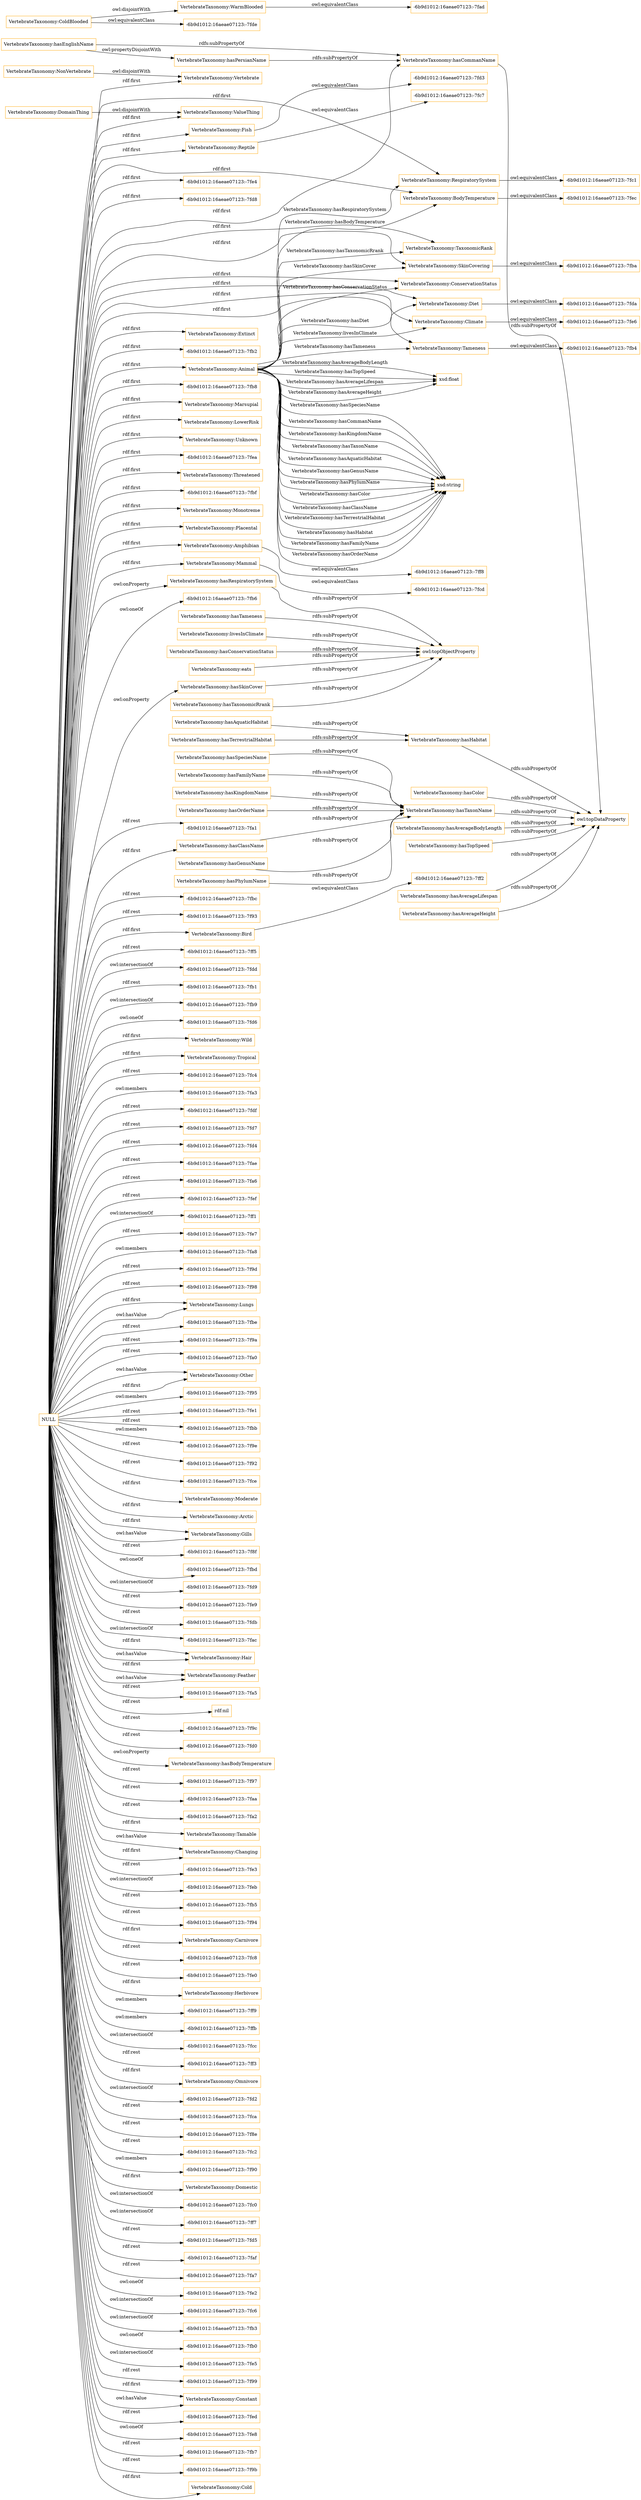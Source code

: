 digraph ar2dtool_diagram { 
rankdir=LR;
size="1501"
node [shape = rectangle, color="orange"]; "VertebrateTaxonomy:Fish" "VertebrateTaxonomy:Reptile" "-6b9d1012:16aeae07123:-7fb4" "-6b9d1012:16aeae07123:-7fc1" "-6b9d1012:16aeae07123:-7fe4" "-6b9d1012:16aeae07123:-7fd3" "-6b9d1012:16aeae07123:-7fd8" "VertebrateTaxonomy:Tameness" "VertebrateTaxonomy:Extinct" "-6b9d1012:16aeae07123:-7fb2" "VertebrateTaxonomy:Amphibian" "VertebrateTaxonomy:DomainThing" "-6b9d1012:16aeae07123:-7fb8" "VertebrateTaxonomy:Marsupial" "-6b9d1012:16aeae07123:-7fda" "-6b9d1012:16aeae07123:-7fec" "VertebrateTaxonomy:RespiratorySystem" "VertebrateTaxonomy:Animal" "VertebrateTaxonomy:LowerRisk" "VertebrateTaxonomy:Unknown" "VertebrateTaxonomy:WarmBlooded" "-6b9d1012:16aeae07123:-7fea" "-6b9d1012:16aeae07123:-7ff2" "-6b9d1012:16aeae07123:-7fcd" "VertebrateTaxonomy:TaxonomicRank" "-6b9d1012:16aeae07123:-7fde" "VertebrateTaxonomy:Threatened" "VertebrateTaxonomy:BodyTemperature" "-6b9d1012:16aeae07123:-7fba" "-6b9d1012:16aeae07123:-7fbf" "VertebrateTaxonomy:ConservationStatus" "VertebrateTaxonomy:Monotreme" "VertebrateTaxonomy:SkinCovering" "VertebrateTaxonomy:Placental" "VertebrateTaxonomy:Mammal" "VertebrateTaxonomy:Vertebrate" "VertebrateTaxonomy:Bird" "-6b9d1012:16aeae07123:-7ff8" "VertebrateTaxonomy:ColdBlooded" "VertebrateTaxonomy:Diet" "-6b9d1012:16aeae07123:-7fad" "VertebrateTaxonomy:Climate" "-6b9d1012:16aeae07123:-7fc7" "VertebrateTaxonomy:NonVertebrate" "VertebrateTaxonomy:ValueThing" "-6b9d1012:16aeae07123:-7fe6" ; /*classes style*/
	"VertebrateTaxonomy:hasAverageHeight" -> "owl:topDataProperty" [ label = "rdfs:subPropertyOf" ];
	"VertebrateTaxonomy:hasHabitat" -> "owl:topDataProperty" [ label = "rdfs:subPropertyOf" ];
	"VertebrateTaxonomy:hasTaxonomicRrank" -> "owl:topObjectProperty" [ label = "rdfs:subPropertyOf" ];
	"VertebrateTaxonomy:Climate" -> "-6b9d1012:16aeae07123:-7fe6" [ label = "owl:equivalentClass" ];
	"VertebrateTaxonomy:Tameness" -> "-6b9d1012:16aeae07123:-7fb4" [ label = "owl:equivalentClass" ];
	"VertebrateTaxonomy:hasColor" -> "owl:topDataProperty" [ label = "rdfs:subPropertyOf" ];
	"VertebrateTaxonomy:hasAquaticHabitat" -> "VertebrateTaxonomy:hasHabitat" [ label = "rdfs:subPropertyOf" ];
	"VertebrateTaxonomy:hasGenusName" -> "VertebrateTaxonomy:hasTaxonName" [ label = "rdfs:subPropertyOf" ];
	"VertebrateTaxonomy:hasSkinCover" -> "owl:topObjectProperty" [ label = "rdfs:subPropertyOf" ];
	"VertebrateTaxonomy:NonVertebrate" -> "VertebrateTaxonomy:Vertebrate" [ label = "owl:disjointWith" ];
	"VertebrateTaxonomy:hasAverageBodyLength" -> "owl:topDataProperty" [ label = "rdfs:subPropertyOf" ];
	"VertebrateTaxonomy:hasPhylumName" -> "VertebrateTaxonomy:hasTaxonName" [ label = "rdfs:subPropertyOf" ];
	"VertebrateTaxonomy:ColdBlooded" -> "VertebrateTaxonomy:WarmBlooded" [ label = "owl:disjointWith" ];
	"VertebrateTaxonomy:ColdBlooded" -> "-6b9d1012:16aeae07123:-7fde" [ label = "owl:equivalentClass" ];
	"VertebrateTaxonomy:WarmBlooded" -> "-6b9d1012:16aeae07123:-7fad" [ label = "owl:equivalentClass" ];
	"VertebrateTaxonomy:hasSpeciesName" -> "VertebrateTaxonomy:hasTaxonName" [ label = "rdfs:subPropertyOf" ];
	"VertebrateTaxonomy:DomainThing" -> "VertebrateTaxonomy:ValueThing" [ label = "owl:disjointWith" ];
	"VertebrateTaxonomy:hasEnglishName" -> "VertebrateTaxonomy:hasPersianName" [ label = "owl:propertyDisjointWith" ];
	"VertebrateTaxonomy:hasEnglishName" -> "VertebrateTaxonomy:hasCommanName" [ label = "rdfs:subPropertyOf" ];
	"VertebrateTaxonomy:hasTameness" -> "owl:topObjectProperty" [ label = "rdfs:subPropertyOf" ];
	"VertebrateTaxonomy:Diet" -> "-6b9d1012:16aeae07123:-7fda" [ label = "owl:equivalentClass" ];
	"VertebrateTaxonomy:hasTopSpeed" -> "owl:topDataProperty" [ label = "rdfs:subPropertyOf" ];
	"VertebrateTaxonomy:hasPersianName" -> "VertebrateTaxonomy:hasCommanName" [ label = "rdfs:subPropertyOf" ];
	"VertebrateTaxonomy:hasRespiratorySystem" -> "owl:topObjectProperty" [ label = "rdfs:subPropertyOf" ];
	"VertebrateTaxonomy:hasFamilyName" -> "VertebrateTaxonomy:hasTaxonName" [ label = "rdfs:subPropertyOf" ];
	"VertebrateTaxonomy:BodyTemperature" -> "-6b9d1012:16aeae07123:-7fec" [ label = "owl:equivalentClass" ];
	"VertebrateTaxonomy:RespiratorySystem" -> "-6b9d1012:16aeae07123:-7fc1" [ label = "owl:equivalentClass" ];
	"VertebrateTaxonomy:Bird" -> "-6b9d1012:16aeae07123:-7ff2" [ label = "owl:equivalentClass" ];
	"NULL" -> "-6b9d1012:16aeae07123:-7ff5" [ label = "rdf:rest" ];
	"NULL" -> "-6b9d1012:16aeae07123:-7fdd" [ label = "owl:intersectionOf" ];
	"NULL" -> "VertebrateTaxonomy:Fish" [ label = "rdf:first" ];
	"NULL" -> "-6b9d1012:16aeae07123:-7fb1" [ label = "rdf:rest" ];
	"NULL" -> "-6b9d1012:16aeae07123:-7fb8" [ label = "rdf:first" ];
	"NULL" -> "-6b9d1012:16aeae07123:-7fb9" [ label = "owl:intersectionOf" ];
	"NULL" -> "VertebrateTaxonomy:Diet" [ label = "rdf:first" ];
	"NULL" -> "-6b9d1012:16aeae07123:-7fd6" [ label = "owl:oneOf" ];
	"NULL" -> "VertebrateTaxonomy:Wild" [ label = "rdf:first" ];
	"NULL" -> "VertebrateTaxonomy:Tropical" [ label = "rdf:first" ];
	"NULL" -> "-6b9d1012:16aeae07123:-7fc4" [ label = "rdf:rest" ];
	"NULL" -> "VertebrateTaxonomy:Animal" [ label = "rdf:first" ];
	"NULL" -> "-6b9d1012:16aeae07123:-7fa3" [ label = "owl:members" ];
	"NULL" -> "-6b9d1012:16aeae07123:-7fdf" [ label = "rdf:rest" ];
	"NULL" -> "-6b9d1012:16aeae07123:-7fd7" [ label = "rdf:rest" ];
	"NULL" -> "VertebrateTaxonomy:Vertebrate" [ label = "rdf:first" ];
	"NULL" -> "-6b9d1012:16aeae07123:-7fd4" [ label = "rdf:rest" ];
	"NULL" -> "-6b9d1012:16aeae07123:-7fae" [ label = "rdf:rest" ];
	"NULL" -> "-6b9d1012:16aeae07123:-7fa6" [ label = "rdf:rest" ];
	"NULL" -> "-6b9d1012:16aeae07123:-7fef" [ label = "rdf:rest" ];
	"NULL" -> "VertebrateTaxonomy:RespiratorySystem" [ label = "rdf:first" ];
	"NULL" -> "-6b9d1012:16aeae07123:-7ff1" [ label = "owl:intersectionOf" ];
	"NULL" -> "-6b9d1012:16aeae07123:-7fe7" [ label = "rdf:rest" ];
	"NULL" -> "-6b9d1012:16aeae07123:-7fa8" [ label = "owl:members" ];
	"NULL" -> "-6b9d1012:16aeae07123:-7f9d" [ label = "rdf:rest" ];
	"NULL" -> "-6b9d1012:16aeae07123:-7f98" [ label = "rdf:rest" ];
	"NULL" -> "VertebrateTaxonomy:Bird" [ label = "rdf:first" ];
	"NULL" -> "VertebrateTaxonomy:Threatened" [ label = "rdf:first" ];
	"NULL" -> "VertebrateTaxonomy:Lungs" [ label = "rdf:first" ];
	"NULL" -> "-6b9d1012:16aeae07123:-7fbe" [ label = "rdf:rest" ];
	"NULL" -> "-6b9d1012:16aeae07123:-7f9a" [ label = "rdf:rest" ];
	"NULL" -> "VertebrateTaxonomy:Reptile" [ label = "rdf:first" ];
	"NULL" -> "VertebrateTaxonomy:Marsupial" [ label = "rdf:first" ];
	"NULL" -> "-6b9d1012:16aeae07123:-7fa0" [ label = "rdf:rest" ];
	"NULL" -> "VertebrateTaxonomy:Other" [ label = "owl:hasValue" ];
	"NULL" -> "-6b9d1012:16aeae07123:-7f95" [ label = "owl:members" ];
	"NULL" -> "-6b9d1012:16aeae07123:-7fbf" [ label = "rdf:first" ];
	"NULL" -> "-6b9d1012:16aeae07123:-7fe1" [ label = "rdf:rest" ];
	"NULL" -> "-6b9d1012:16aeae07123:-7fbb" [ label = "rdf:rest" ];
	"NULL" -> "-6b9d1012:16aeae07123:-7f9e" [ label = "owl:members" ];
	"NULL" -> "-6b9d1012:16aeae07123:-7f92" [ label = "rdf:rest" ];
	"NULL" -> "VertebrateTaxonomy:Climate" [ label = "rdf:first" ];
	"NULL" -> "-6b9d1012:16aeae07123:-7fce" [ label = "rdf:rest" ];
	"NULL" -> "VertebrateTaxonomy:Moderate" [ label = "rdf:first" ];
	"NULL" -> "VertebrateTaxonomy:Arctic" [ label = "rdf:first" ];
	"NULL" -> "VertebrateTaxonomy:ConservationStatus" [ label = "rdf:first" ];
	"NULL" -> "VertebrateTaxonomy:Gills" [ label = "rdf:first" ];
	"NULL" -> "VertebrateTaxonomy:Monotreme" [ label = "rdf:first" ];
	"NULL" -> "-6b9d1012:16aeae07123:-7f8f" [ label = "rdf:rest" ];
	"NULL" -> "-6b9d1012:16aeae07123:-7fbd" [ label = "owl:oneOf" ];
	"NULL" -> "-6b9d1012:16aeae07123:-7fd9" [ label = "owl:intersectionOf" ];
	"NULL" -> "VertebrateTaxonomy:Lungs" [ label = "owl:hasValue" ];
	"NULL" -> "-6b9d1012:16aeae07123:-7fd8" [ label = "rdf:first" ];
	"NULL" -> "VertebrateTaxonomy:Unknown" [ label = "rdf:first" ];
	"NULL" -> "VertebrateTaxonomy:TaxonomicRank" [ label = "rdf:first" ];
	"NULL" -> "-6b9d1012:16aeae07123:-7fe9" [ label = "rdf:rest" ];
	"NULL" -> "-6b9d1012:16aeae07123:-7fdb" [ label = "rdf:rest" ];
	"NULL" -> "VertebrateTaxonomy:Other" [ label = "rdf:first" ];
	"NULL" -> "-6b9d1012:16aeae07123:-7fac" [ label = "owl:intersectionOf" ];
	"NULL" -> "VertebrateTaxonomy:Hair" [ label = "rdf:first" ];
	"NULL" -> "VertebrateTaxonomy:hasRespiratorySystem" [ label = "owl:onProperty" ];
	"NULL" -> "VertebrateTaxonomy:Feather" [ label = "rdf:first" ];
	"NULL" -> "VertebrateTaxonomy:SkinCovering" [ label = "rdf:first" ];
	"NULL" -> "-6b9d1012:16aeae07123:-7fa5" [ label = "rdf:rest" ];
	"NULL" -> "rdf:nil" [ label = "rdf:rest" ];
	"NULL" -> "-6b9d1012:16aeae07123:-7fb2" [ label = "rdf:first" ];
	"NULL" -> "-6b9d1012:16aeae07123:-7f9c" [ label = "rdf:rest" ];
	"NULL" -> "-6b9d1012:16aeae07123:-7fd0" [ label = "rdf:rest" ];
	"NULL" -> "VertebrateTaxonomy:hasSkinCover" [ label = "owl:onProperty" ];
	"NULL" -> "VertebrateTaxonomy:Placental" [ label = "rdf:first" ];
	"NULL" -> "VertebrateTaxonomy:hasBodyTemperature" [ label = "owl:onProperty" ];
	"NULL" -> "-6b9d1012:16aeae07123:-7f97" [ label = "rdf:rest" ];
	"NULL" -> "-6b9d1012:16aeae07123:-7faa" [ label = "rdf:rest" ];
	"NULL" -> "VertebrateTaxonomy:hasCommanName" [ label = "rdf:first" ];
	"NULL" -> "-6b9d1012:16aeae07123:-7fa2" [ label = "rdf:rest" ];
	"NULL" -> "VertebrateTaxonomy:Hair" [ label = "owl:hasValue" ];
	"NULL" -> "VertebrateTaxonomy:Tamable" [ label = "rdf:first" ];
	"NULL" -> "VertebrateTaxonomy:Changing" [ label = "owl:hasValue" ];
	"NULL" -> "-6b9d1012:16aeae07123:-7fe3" [ label = "rdf:rest" ];
	"NULL" -> "-6b9d1012:16aeae07123:-7feb" [ label = "owl:intersectionOf" ];
	"NULL" -> "-6b9d1012:16aeae07123:-7fb5" [ label = "rdf:rest" ];
	"NULL" -> "-6b9d1012:16aeae07123:-7f94" [ label = "rdf:rest" ];
	"NULL" -> "VertebrateTaxonomy:Carnivore" [ label = "rdf:first" ];
	"NULL" -> "-6b9d1012:16aeae07123:-7fea" [ label = "rdf:first" ];
	"NULL" -> "-6b9d1012:16aeae07123:-7fc8" [ label = "rdf:rest" ];
	"NULL" -> "-6b9d1012:16aeae07123:-7fe0" [ label = "rdf:rest" ];
	"NULL" -> "VertebrateTaxonomy:Herbivore" [ label = "rdf:first" ];
	"NULL" -> "-6b9d1012:16aeae07123:-7ff9" [ label = "owl:members" ];
	"NULL" -> "VertebrateTaxonomy:Mammal" [ label = "rdf:first" ];
	"NULL" -> "-6b9d1012:16aeae07123:-7ffb" [ label = "owl:members" ];
	"NULL" -> "-6b9d1012:16aeae07123:-7fcc" [ label = "owl:intersectionOf" ];
	"NULL" -> "VertebrateTaxonomy:BodyTemperature" [ label = "rdf:first" ];
	"NULL" -> "-6b9d1012:16aeae07123:-7ff3" [ label = "rdf:rest" ];
	"NULL" -> "VertebrateTaxonomy:Changing" [ label = "rdf:first" ];
	"NULL" -> "VertebrateTaxonomy:Omnivore" [ label = "rdf:first" ];
	"NULL" -> "VertebrateTaxonomy:Feather" [ label = "owl:hasValue" ];
	"NULL" -> "-6b9d1012:16aeae07123:-7fd2" [ label = "owl:intersectionOf" ];
	"NULL" -> "-6b9d1012:16aeae07123:-7fca" [ label = "rdf:rest" ];
	"NULL" -> "-6b9d1012:16aeae07123:-7f8e" [ label = "rdf:rest" ];
	"NULL" -> "-6b9d1012:16aeae07123:-7fc2" [ label = "rdf:rest" ];
	"NULL" -> "-6b9d1012:16aeae07123:-7f90" [ label = "owl:members" ];
	"NULL" -> "VertebrateTaxonomy:hasClassName" [ label = "rdf:first" ];
	"NULL" -> "VertebrateTaxonomy:Domestic" [ label = "rdf:first" ];
	"NULL" -> "-6b9d1012:16aeae07123:-7fc0" [ label = "owl:intersectionOf" ];
	"NULL" -> "-6b9d1012:16aeae07123:-7ff7" [ label = "owl:intersectionOf" ];
	"NULL" -> "VertebrateTaxonomy:Extinct" [ label = "rdf:first" ];
	"NULL" -> "-6b9d1012:16aeae07123:-7fd5" [ label = "rdf:rest" ];
	"NULL" -> "-6b9d1012:16aeae07123:-7faf" [ label = "rdf:rest" ];
	"NULL" -> "-6b9d1012:16aeae07123:-7fa7" [ label = "rdf:rest" ];
	"NULL" -> "-6b9d1012:16aeae07123:-7fe2" [ label = "owl:oneOf" ];
	"NULL" -> "-6b9d1012:16aeae07123:-7fc6" [ label = "owl:intersectionOf" ];
	"NULL" -> "-6b9d1012:16aeae07123:-7fb3" [ label = "owl:intersectionOf" ];
	"NULL" -> "VertebrateTaxonomy:ValueThing" [ label = "rdf:first" ];
	"NULL" -> "-6b9d1012:16aeae07123:-7fb0" [ label = "owl:oneOf" ];
	"NULL" -> "-6b9d1012:16aeae07123:-7fe5" [ label = "owl:intersectionOf" ];
	"NULL" -> "-6b9d1012:16aeae07123:-7f99" [ label = "rdf:rest" ];
	"NULL" -> "VertebrateTaxonomy:Constant" [ label = "rdf:first" ];
	"NULL" -> "-6b9d1012:16aeae07123:-7fed" [ label = "rdf:rest" ];
	"NULL" -> "VertebrateTaxonomy:LowerRisk" [ label = "rdf:first" ];
	"NULL" -> "-6b9d1012:16aeae07123:-7fe8" [ label = "owl:oneOf" ];
	"NULL" -> "-6b9d1012:16aeae07123:-7fb7" [ label = "rdf:rest" ];
	"NULL" -> "-6b9d1012:16aeae07123:-7f9b" [ label = "rdf:rest" ];
	"NULL" -> "VertebrateTaxonomy:Cold" [ label = "rdf:first" ];
	"NULL" -> "-6b9d1012:16aeae07123:-7fb6" [ label = "owl:oneOf" ];
	"NULL" -> "VertebrateTaxonomy:Tameness" [ label = "rdf:first" ];
	"NULL" -> "-6b9d1012:16aeae07123:-7fa1" [ label = "rdf:rest" ];
	"NULL" -> "VertebrateTaxonomy:Constant" [ label = "owl:hasValue" ];
	"NULL" -> "VertebrateTaxonomy:Gills" [ label = "owl:hasValue" ];
	"NULL" -> "VertebrateTaxonomy:Amphibian" [ label = "rdf:first" ];
	"NULL" -> "-6b9d1012:16aeae07123:-7fbc" [ label = "rdf:rest" ];
	"NULL" -> "-6b9d1012:16aeae07123:-7f93" [ label = "rdf:rest" ];
	"NULL" -> "-6b9d1012:16aeae07123:-7fe4" [ label = "rdf:first" ];
	"VertebrateTaxonomy:hasKingdomName" -> "VertebrateTaxonomy:hasTaxonName" [ label = "rdfs:subPropertyOf" ];
	"VertebrateTaxonomy:hasClassName" -> "VertebrateTaxonomy:hasTaxonName" [ label = "rdfs:subPropertyOf" ];
	"VertebrateTaxonomy:hasTaxonName" -> "owl:topDataProperty" [ label = "rdfs:subPropertyOf" ];
	"VertebrateTaxonomy:Reptile" -> "-6b9d1012:16aeae07123:-7fc7" [ label = "owl:equivalentClass" ];
	"VertebrateTaxonomy:SkinCovering" -> "-6b9d1012:16aeae07123:-7fba" [ label = "owl:equivalentClass" ];
	"VertebrateTaxonomy:hasAverageLifespan" -> "owl:topDataProperty" [ label = "rdfs:subPropertyOf" ];
	"VertebrateTaxonomy:hasTerrestrialHabitat" -> "VertebrateTaxonomy:hasHabitat" [ label = "rdfs:subPropertyOf" ];
	"VertebrateTaxonomy:hasOrderName" -> "VertebrateTaxonomy:hasTaxonName" [ label = "rdfs:subPropertyOf" ];
	"VertebrateTaxonomy:hasCommanName" -> "owl:topDataProperty" [ label = "rdfs:subPropertyOf" ];
	"VertebrateTaxonomy:Mammal" -> "-6b9d1012:16aeae07123:-7fcd" [ label = "owl:equivalentClass" ];
	"VertebrateTaxonomy:livesInClimate" -> "owl:topObjectProperty" [ label = "rdfs:subPropertyOf" ];
	"VertebrateTaxonomy:Amphibian" -> "-6b9d1012:16aeae07123:-7ff8" [ label = "owl:equivalentClass" ];
	"VertebrateTaxonomy:hasConservationStatus" -> "owl:topObjectProperty" [ label = "rdfs:subPropertyOf" ];
	"VertebrateTaxonomy:eats" -> "owl:topObjectProperty" [ label = "rdfs:subPropertyOf" ];
	"VertebrateTaxonomy:Fish" -> "-6b9d1012:16aeae07123:-7fd3" [ label = "owl:equivalentClass" ];
	"VertebrateTaxonomy:Animal" -> "xsd:string" [ label = "VertebrateTaxonomy:hasPhylumName" ];
	"VertebrateTaxonomy:Animal" -> "xsd:string" [ label = "VertebrateTaxonomy:hasColor" ];
	"VertebrateTaxonomy:Animal" -> "VertebrateTaxonomy:Tameness" [ label = "VertebrateTaxonomy:hasTameness" ];
	"VertebrateTaxonomy:Animal" -> "VertebrateTaxonomy:RespiratorySystem" [ label = "VertebrateTaxonomy:hasRespiratorySystem" ];
	"VertebrateTaxonomy:Animal" -> "xsd:string" [ label = "VertebrateTaxonomy:hasClassName" ];
	"VertebrateTaxonomy:Animal" -> "VertebrateTaxonomy:ConservationStatus" [ label = "VertebrateTaxonomy:hasConservationStatus" ];
	"VertebrateTaxonomy:Animal" -> "xsd:string" [ label = "VertebrateTaxonomy:hasTerrestrialHabitat" ];
	"VertebrateTaxonomy:Animal" -> "xsd:string" [ label = "VertebrateTaxonomy:hasHabitat" ];
	"VertebrateTaxonomy:Animal" -> "VertebrateTaxonomy:SkinCovering" [ label = "VertebrateTaxonomy:hasSkinCover" ];
	"VertebrateTaxonomy:Animal" -> "xsd:string" [ label = "VertebrateTaxonomy:hasFamilyName" ];
	"VertebrateTaxonomy:Animal" -> "xsd:string" [ label = "VertebrateTaxonomy:hasOrderName" ];
	"VertebrateTaxonomy:Animal" -> "xsd:string" [ label = "VertebrateTaxonomy:hasSpeciesName" ];
	"VertebrateTaxonomy:Animal" -> "VertebrateTaxonomy:BodyTemperature" [ label = "VertebrateTaxonomy:hasBodyTemperature" ];
	"VertebrateTaxonomy:Animal" -> "VertebrateTaxonomy:Climate" [ label = "VertebrateTaxonomy:livesInClimate" ];
	"VertebrateTaxonomy:Animal" -> "VertebrateTaxonomy:TaxonomicRank" [ label = "VertebrateTaxonomy:hasTaxonomicRrank" ];
	"VertebrateTaxonomy:Animal" -> "xsd:string" [ label = "VertebrateTaxonomy:hasCommanName" ];
	"VertebrateTaxonomy:Animal" -> "VertebrateTaxonomy:Diet" [ label = "VertebrateTaxonomy:hasDiet" ];
	"VertebrateTaxonomy:Animal" -> "xsd:string" [ label = "VertebrateTaxonomy:hasKingdomName" ];
	"VertebrateTaxonomy:Animal" -> "xsd:string" [ label = "VertebrateTaxonomy:hasTaxonName" ];
	"VertebrateTaxonomy:Animal" -> "xsd:string" [ label = "VertebrateTaxonomy:hasAquaticHabitat" ];
	"VertebrateTaxonomy:Animal" -> "xsd:float" [ label = "VertebrateTaxonomy:hasAverageBodyLength" ];
	"VertebrateTaxonomy:Animal" -> "xsd:string" [ label = "VertebrateTaxonomy:hasGenusName" ];
	"VertebrateTaxonomy:Animal" -> "xsd:float" [ label = "VertebrateTaxonomy:hasTopSpeed" ];
	"VertebrateTaxonomy:Animal" -> "xsd:float" [ label = "VertebrateTaxonomy:hasAverageLifespan" ];
	"VertebrateTaxonomy:Animal" -> "xsd:float" [ label = "VertebrateTaxonomy:hasAverageHeight" ];

}
